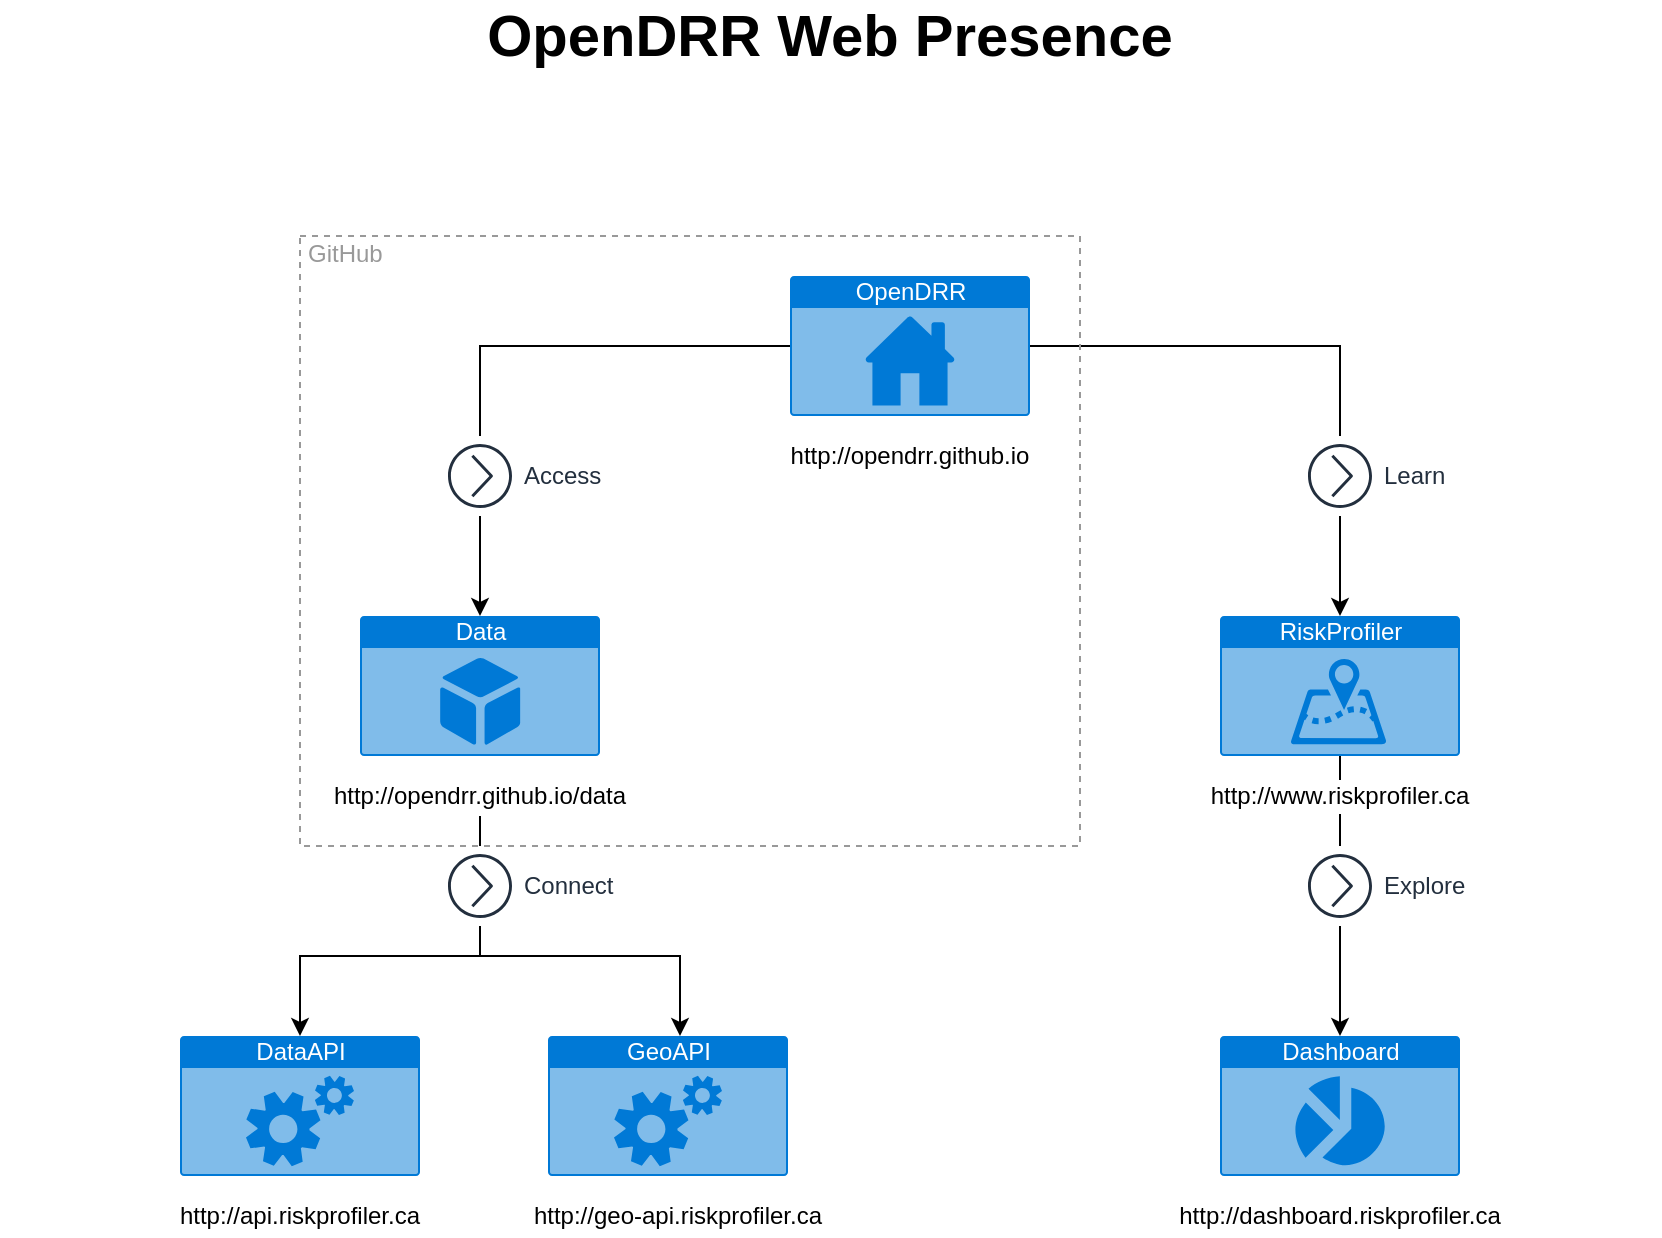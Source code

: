 <mxfile version="14.6.13" type="device"><diagram id="DtmMu_KPbWUda9BCDkX0" name="Page-1"><mxGraphModel dx="1023" dy="1003" grid="1" gridSize="10" guides="1" tooltips="1" connect="1" arrows="1" fold="1" page="1" pageScale="1" pageWidth="850" pageHeight="1100" math="0" shadow="0"><root><mxCell id="0"/><mxCell id="1" parent="0"/><mxCell id="5teBDdNWpZ-ds8-d6_cs-1" value="GeoAPI" style="html=1;strokeColor=none;fillColor=#0079D6;labelPosition=center;verticalLabelPosition=middle;verticalAlign=top;align=center;fontSize=12;outlineConnect=0;spacingTop=-6;fontColor=#FFFFFF;shape=mxgraph.sitemap.services;" vertex="1" parent="1"><mxGeometry x="284" y="580" width="120" height="70" as="geometry"/></mxCell><mxCell id="5teBDdNWpZ-ds8-d6_cs-2" value="RiskProfiler" style="html=1;strokeColor=none;fillColor=#0079D6;labelPosition=center;verticalLabelPosition=middle;verticalAlign=top;align=center;fontSize=12;outlineConnect=0;spacingTop=-6;fontColor=#FFFFFF;shape=mxgraph.sitemap.map;" vertex="1" parent="1"><mxGeometry x="620" y="370" width="120" height="70" as="geometry"/></mxCell><mxCell id="5teBDdNWpZ-ds8-d6_cs-17" value="" style="edgeStyle=orthogonalEdgeStyle;rounded=0;orthogonalLoop=1;jettySize=auto;html=1;" edge="1" parent="1" source="5teBDdNWpZ-ds8-d6_cs-3" target="5teBDdNWpZ-ds8-d6_cs-2"><mxGeometry relative="1" as="geometry"/></mxCell><mxCell id="5teBDdNWpZ-ds8-d6_cs-3" value="OpenDRR" style="html=1;strokeColor=none;fillColor=#0079D6;labelPosition=center;verticalLabelPosition=middle;verticalAlign=top;align=center;fontSize=12;outlineConnect=0;spacingTop=-6;fontColor=#FFFFFF;shape=mxgraph.sitemap.home;" vertex="1" parent="1"><mxGeometry x="405" y="200" width="120" height="70" as="geometry"/></mxCell><mxCell id="5teBDdNWpZ-ds8-d6_cs-4" value="Dashboard" style="html=1;strokeColor=none;fillColor=#0079D6;labelPosition=center;verticalLabelPosition=middle;verticalAlign=top;align=center;fontSize=12;outlineConnect=0;spacingTop=-6;fontColor=#FFFFFF;shape=mxgraph.sitemap.chart;" vertex="1" parent="1"><mxGeometry x="620" y="580" width="120" height="70" as="geometry"/></mxCell><mxCell id="5teBDdNWpZ-ds8-d6_cs-6" value="Data" style="html=1;strokeColor=none;fillColor=#0079D6;labelPosition=center;verticalLabelPosition=middle;verticalAlign=top;align=center;fontSize=12;outlineConnect=0;spacingTop=-6;fontColor=#FFFFFF;shape=mxgraph.sitemap.products;" vertex="1" parent="1"><mxGeometry x="190" y="370" width="120" height="70" as="geometry"/></mxCell><mxCell id="5teBDdNWpZ-ds8-d6_cs-7" value="DataAPI" style="html=1;strokeColor=none;fillColor=#0079D6;labelPosition=center;verticalLabelPosition=middle;verticalAlign=top;align=center;fontSize=12;outlineConnect=0;spacingTop=-6;fontColor=#FFFFFF;shape=mxgraph.sitemap.services;" vertex="1" parent="1"><mxGeometry x="100" y="580" width="120" height="70" as="geometry"/></mxCell><mxCell id="5teBDdNWpZ-ds8-d6_cs-16" value="" style="edgeStyle=orthogonalEdgeStyle;rounded=0;orthogonalLoop=1;jettySize=auto;html=1;startArrow=none;" edge="1" parent="1" source="5teBDdNWpZ-ds8-d6_cs-32" target="5teBDdNWpZ-ds8-d6_cs-6"><mxGeometry relative="1" as="geometry"/></mxCell><mxCell id="5teBDdNWpZ-ds8-d6_cs-9" value="http://opendrr.github.io" style="text;html=1;strokeColor=none;fillColor=none;align=center;verticalAlign=middle;whiteSpace=wrap;rounded=0;" vertex="1" parent="1"><mxGeometry x="405" y="280" width="120" height="20" as="geometry"/></mxCell><mxCell id="5teBDdNWpZ-ds8-d6_cs-21" value="" style="edgeStyle=orthogonalEdgeStyle;rounded=0;orthogonalLoop=1;jettySize=auto;html=1;labelBackgroundColor=#ffffff;fontStyle=3;labelBorderColor=#FFFFFF;startArrow=none;" edge="1" parent="1" target="5teBDdNWpZ-ds8-d6_cs-1"><mxGeometry relative="1" as="geometry"><mxPoint x="250" y="520" as="sourcePoint"/><Array as="points"><mxPoint x="250" y="540"/><mxPoint x="350" y="540"/></Array></mxGeometry></mxCell><mxCell id="5teBDdNWpZ-ds8-d6_cs-10" value="http://opendrr.github.io/data" style="text;html=1;strokeColor=none;fillColor=none;align=center;verticalAlign=middle;whiteSpace=wrap;rounded=0;" vertex="1" parent="1"><mxGeometry x="190" y="450" width="120" height="20" as="geometry"/></mxCell><mxCell id="5teBDdNWpZ-ds8-d6_cs-18" value="" style="edgeStyle=orthogonalEdgeStyle;rounded=0;orthogonalLoop=1;jettySize=auto;html=1;labelBackgroundColor=#ffffff;fontStyle=3;exitX=0.5;exitY=1;exitDx=0;exitDy=0;startArrow=none;exitPerimeter=0;" edge="1" parent="1" source="5teBDdNWpZ-ds8-d6_cs-2" target="5teBDdNWpZ-ds8-d6_cs-4"><mxGeometry relative="1" as="geometry"><mxPoint x="680" y="500" as="sourcePoint"/></mxGeometry></mxCell><mxCell id="5teBDdNWpZ-ds8-d6_cs-11" value="http://www.riskprofiler.ca" style="text;html=1;strokeColor=none;fillColor=none;align=center;verticalAlign=middle;whiteSpace=wrap;rounded=0;labelBackgroundColor=#ffffff;labelBorderColor=#FFFFFF;" vertex="1" parent="1"><mxGeometry x="620" y="450" width="120" height="20" as="geometry"/></mxCell><mxCell id="5teBDdNWpZ-ds8-d6_cs-12" value="http://dashboard.riskprofiler.ca" style="text;html=1;strokeColor=none;fillColor=none;align=center;verticalAlign=middle;whiteSpace=wrap;rounded=0;" vertex="1" parent="1"><mxGeometry x="620" y="660" width="120" height="20" as="geometry"/></mxCell><mxCell id="5teBDdNWpZ-ds8-d6_cs-13" value="http://api.riskprofiler.ca" style="text;html=1;strokeColor=none;fillColor=none;align=center;verticalAlign=middle;whiteSpace=wrap;rounded=0;" vertex="1" parent="1"><mxGeometry x="100" y="660" width="120" height="20" as="geometry"/></mxCell><mxCell id="5teBDdNWpZ-ds8-d6_cs-14" value="http://geo-api.riskprofiler.ca" style="text;html=1;strokeColor=none;fillColor=none;align=center;verticalAlign=middle;whiteSpace=wrap;rounded=0;" vertex="1" parent="1"><mxGeometry x="274" y="660" width="150" height="20" as="geometry"/></mxCell><mxCell id="5teBDdNWpZ-ds8-d6_cs-22" value="" style="edgeStyle=orthogonalEdgeStyle;rounded=0;orthogonalLoop=1;jettySize=auto;html=1;labelBackgroundColor=#ffffff;fontStyle=3;exitX=0.5;exitY=1;exitDx=0;exitDy=0;labelBorderColor=#FFFFFF;entryX=0.5;entryY=0;entryDx=0;entryDy=0;entryPerimeter=0;" edge="1" parent="1" source="5teBDdNWpZ-ds8-d6_cs-10" target="5teBDdNWpZ-ds8-d6_cs-7"><mxGeometry relative="1" as="geometry"><mxPoint x="250" y="500" as="sourcePoint"/><mxPoint x="160" y="570" as="targetPoint"/><Array as="points"><mxPoint x="250" y="540"/><mxPoint x="160" y="540"/></Array></mxGeometry></mxCell><mxCell id="5teBDdNWpZ-ds8-d6_cs-23" value="Connect" style="outlineConnect=0;fontColor=#232F3E;gradientColor=none;strokeColor=#232F3E;fillColor=#ffffff;dashed=0;verticalLabelPosition=middle;verticalAlign=middle;align=left;html=1;fontSize=12;fontStyle=0;aspect=fixed;shape=mxgraph.aws4.resourceIcon;resIcon=mxgraph.aws4.action;labelPosition=right;" vertex="1" parent="1"><mxGeometry x="230" y="485" width="40" height="40" as="geometry"/></mxCell><mxCell id="5teBDdNWpZ-ds8-d6_cs-27" value="Explore" style="outlineConnect=0;fontColor=#232F3E;gradientColor=none;strokeColor=#232F3E;fillColor=#ffffff;dashed=0;verticalLabelPosition=middle;verticalAlign=middle;align=left;html=1;fontSize=12;fontStyle=0;aspect=fixed;shape=mxgraph.aws4.resourceIcon;resIcon=mxgraph.aws4.action;labelPosition=right;" vertex="1" parent="1"><mxGeometry x="660" y="485" width="40" height="40" as="geometry"/></mxCell><mxCell id="5teBDdNWpZ-ds8-d6_cs-32" value="Access" style="outlineConnect=0;fontColor=#232F3E;gradientColor=none;strokeColor=#232F3E;fillColor=#ffffff;dashed=0;verticalLabelPosition=middle;verticalAlign=middle;align=left;html=1;fontSize=12;fontStyle=0;aspect=fixed;shape=mxgraph.aws4.resourceIcon;resIcon=mxgraph.aws4.action;labelPosition=right;" vertex="1" parent="1"><mxGeometry x="230" y="280" width="40" height="40" as="geometry"/></mxCell><mxCell id="5teBDdNWpZ-ds8-d6_cs-33" value="" style="edgeStyle=orthogonalEdgeStyle;rounded=0;orthogonalLoop=1;jettySize=auto;html=1;exitX=0;exitY=0.5;exitDx=0;exitDy=0;exitPerimeter=0;endArrow=none;" edge="1" parent="1" source="5teBDdNWpZ-ds8-d6_cs-3" target="5teBDdNWpZ-ds8-d6_cs-32"><mxGeometry relative="1" as="geometry"><mxPoint x="405" y="235" as="sourcePoint"/><mxPoint x="250" y="370" as="targetPoint"/></mxGeometry></mxCell><mxCell id="5teBDdNWpZ-ds8-d6_cs-36" value="Learn" style="outlineConnect=0;fontColor=#232F3E;gradientColor=none;strokeColor=#232F3E;fillColor=#ffffff;dashed=0;verticalLabelPosition=middle;verticalAlign=middle;align=left;html=1;fontSize=12;fontStyle=0;aspect=fixed;shape=mxgraph.aws4.resourceIcon;resIcon=mxgraph.aws4.action;labelPosition=right;" vertex="1" parent="1"><mxGeometry x="660" y="280" width="40" height="40" as="geometry"/></mxCell><mxCell id="5teBDdNWpZ-ds8-d6_cs-37" value="OpenDRR Web Presence" style="text;html=1;strokeColor=none;fillColor=none;align=center;verticalAlign=middle;whiteSpace=wrap;rounded=0;labelBackgroundColor=#ffffff;fontStyle=1;fontSize=29;" vertex="1" parent="1"><mxGeometry x="10" y="70" width="830" height="20" as="geometry"/></mxCell><mxCell id="5teBDdNWpZ-ds8-d6_cs-40" value="GitHub" style="html=1;fontStyle=0;align=left;verticalAlign=top;spacing=0;labelBorderColor=none;fillColor=none;dashed=1;strokeWidth=1;spacingLeft=4;spacingTop=-3;labelBackgroundColor=none;fontSize=12;strokeColor=#999999;fontColor=#999999;" vertex="1" parent="1"><mxGeometry x="160" y="180" width="390" height="305" as="geometry"/></mxCell></root></mxGraphModel></diagram></mxfile>